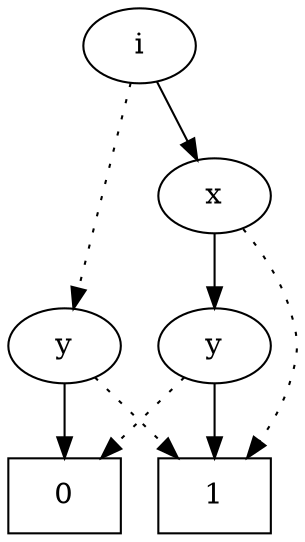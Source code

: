 digraph "DD" {
size = "7.5,10"
center = true;

{ node [shape = plaintext];
  edge [style = invis];
 
}
{ rank = same; 
"0xcc";
}
{ rank = same; 
"0xbb";
}
{ rank = same; 
"0xb6";
"0xb7"
}
{ rank = same; 
{ node [shape = box]; 
  "0xb0";
  "0xb1"
}
}

"0xcc" -> "0xbb";
"0xcc" -> "0xb6" [style = dotted];
"0xbb" -> "0xb7";
"0xbb" -> "0xb1" [style = dotted];
"0xb6" -> "0xb0";
"0xb6" -> "0xb1" [style = dotted];
"0xb7" -> "0xb1";
"0xb7" -> "0xb0" [style = dotted];
"0xb0" [label = "0"];
"0xb1" [label = "1"];
"0xcc" [label="i"];
"0xbb" [label="x"];
"0xb6" [label="y"];
"0xb7" [label="y"];
}
